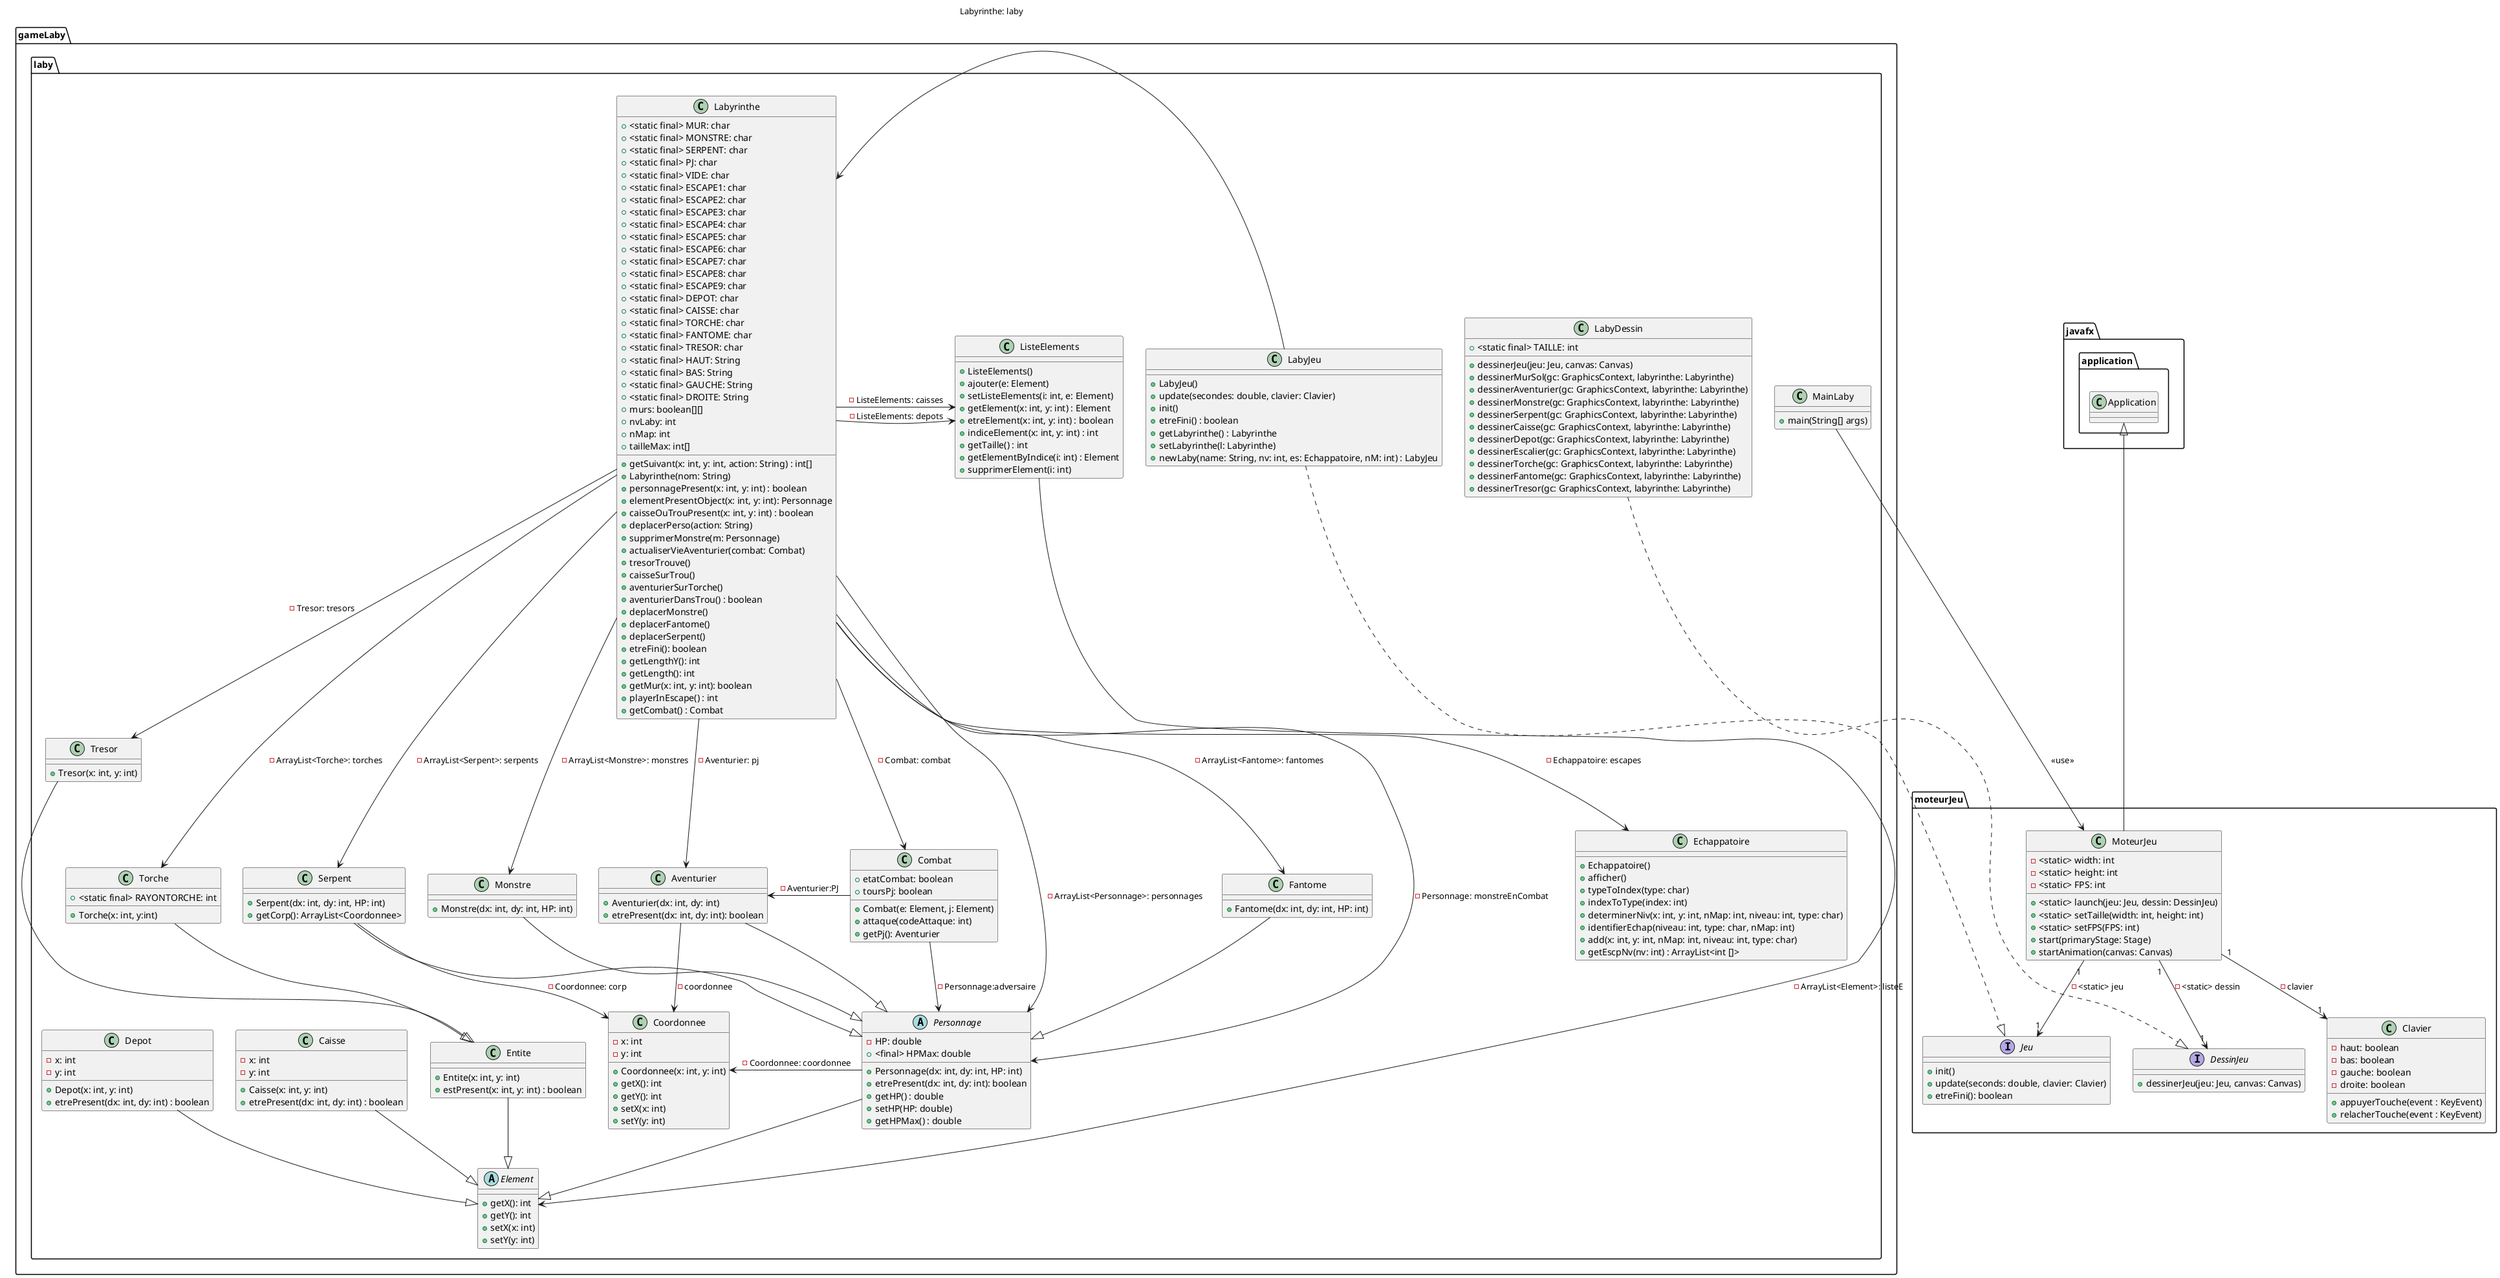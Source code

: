 @startuml

package javafx.application{
class Application{
}
}


package moteurJeu{

class MoteurJeu{
- <static> width: int
- <static> height: int
- <static> FPS: int
+ <static> launch(jeu: Jeu, dessin: DessinJeu)
+ <static> setTaille(width: int, height: int)
+ <static> setFPS(FPS: int)
+ start(primaryStage: Stage)
+ startAnimation(canvas: Canvas)
}

Application <|-- MoteurJeu



interface Jeu{
  + init()
  + update(seconds: double, clavier: Clavier)
  + etreFini(): boolean
}

MoteurJeu "1" --> "1" Jeu : - <static> jeu


interface DessinJeu{
  + dessinerJeu(jeu: Jeu, canvas: Canvas)
}

MoteurJeu "1" --> "1" DessinJeu : - <static> dessin

class Clavier {
  - haut: boolean
  - bas: boolean
  - gauche: boolean
  - droite: boolean
  + appuyerTouche(event : KeyEvent)
  + relacherTouche(event : KeyEvent)
}

MoteurJeu "1" --> "1" Clavier : - clavier
}


package gameLaby.laby{

class LabyDessin {
  + <static final> TAILLE: int
  + dessinerJeu(jeu: Jeu, canvas: Canvas)
  + dessinerMurSol(gc: GraphicsContext, labyrinthe: Labyrinthe)
  + dessinerAventurier(gc: GraphicsContext, labyrinthe: Labyrinthe)
  + dessinerMonstre(gc: GraphicsContext, labyrinthe: Labyrinthe)
  + dessinerSerpent(gc: GraphicsContext, labyrinthe: Labyrinthe)
  + dessinerCaisse(gc: GraphicsContext, labyrinthe: Labyrinthe)
  + dessinerDepot(gc: GraphicsContext, labyrinthe: Labyrinthe)
  + dessinerEscalier(gc: GraphicsContext, labyrinthe: Labyrinthe)
  + dessinerTorche(gc: GraphicsContext, labyrinthe: Labyrinthe)
  + dessinerFantome(gc: GraphicsContext, labyrinthe: Labyrinthe)
  + dessinerTresor(gc: GraphicsContext, labyrinthe: Labyrinthe)
}



class Aventurier {
  + Aventurier(dx: int, dy: int)
  + etrePresent(dx: int, dy: int): boolean
}

Aventurier --|> Personnage
Aventurier -> Coordonnee: -coordonnee


class Caisse {
  - x: int
  - y: int
  + Caisse(x: int, y: int)
  + etrePresent(dx: int, dy: int) : boolean
}

Caisse --|> Element


class Combat {
  + etatCombat: boolean
  + toursPj: boolean
  + Combat(e: Element, j: Element)
  + attaque(codeAttaque: int)
  + getPj(): Aventurier
}

Combat -> Aventurier: -Aventurier:PJ
Combat -> Personnage: -Personnage:adversaire


class Coordonnee {
  - x: int
  - y: int
  + Coordonnee(x: int, y: int)
  + getX(): int
  + getY(): int
  + setX(x: int)
  + setY(y: int)
}

class Depot {
  - x: int
  - y: int
  + Depot(x: int, y: int)
  + etrePresent(dx: int, dy: int) : boolean
}

Depot --|> Element


class Echappatoire {
  + Echappatoire()
  + afficher()
  + typeToIndex(type: char)
  + indexToType(index: int)
  + determinerNiv(x: int, y: int, nMap: int, niveau: int, type: char)
  + identifierEchap(niveau: int, type: char, nMap: int)
  + add(x: int, y: int, nMap: int, niveau: int, type: char)
  + getEscpNv(nv: int) : ArrayList<int []>
}

abstract class Element {
  + getX(): int
  + getY(): int
  + setX(x: int)
  + setY(y: int)
}

class Entite {
  + Entite(x: int, y: int)
  + estPresent(x: int, y: int) : boolean
}

Entite --|> Element


class Fantome {
  + Fantome(dx: int, dy: int, HP: int)
}

Fantome --|> Personnage


class LabyJeu {
  + LabyJeu()
  + update(secondes: double, clavier: Clavier)
  + init()
  + etreFini() : boolean
  + getLabyrinthe() : Labyrinthe
  + setLabyrinthe(l: Labyrinthe)
  + newLaby(name: String, nv: int, es: Echappatoire, nM: int) : LabyJeu
}

LabyJeu ..|> Jeu
LabyJeu -> Labyrinthe: Labyrinthe: laby


class Labyrinthe {
  + <static final> MUR: char
  + <static final> MONSTRE: char
  + <static final> SERPENT: char
  + <static final> PJ: char
  + <static final> VIDE: char
  + <static final> ESCAPE1: char
  + <static final> ESCAPE2: char
  + <static final> ESCAPE3: char
  + <static final> ESCAPE4: char
  + <static final> ESCAPE5: char
  + <static final> ESCAPE6: char
  + <static final> ESCAPE7: char
  + <static final> ESCAPE8: char
  + <static final> ESCAPE9: char
  + <static final> DEPOT: char
  + <static final> CAISSE: char
  + <static final> TORCHE: char
  + <static final> FANTOME: char
  + <static final> TRESOR: char
  + <static final> HAUT: String
  + <static final> BAS: String
  + <static final> GAUCHE: String
  + <static final> DROITE: String
  + murs: boolean[][]
  + nvLaby: int
  + nMap: int
  + tailleMax: int[]
  + getSuivant(x: int, y: int, action: String) : int[]
  + Labyrinthe(nom: String)
  + personnagePresent(x: int, y: int) : boolean
  + elementPresentObject(x: int, y: int): Personnage
  + caisseOuTrouPresent(x: int, y: int) : boolean
  + deplacerPerso(action: String)
  + supprimerMonstre(m: Personnage)
  + actualiserVieAventurier(combat: Combat)
  + tresorTrouve()
  + caisseSurTrou()
  + aventurierSurTorche()
  + aventurierDansTrou() : boolean
  + deplacerMonstre()
  + deplacerFantome()
  + deplacerSerpent()
  + etreFini(): boolean
  + getLengthY(): int
  + getLength(): int
  + getMur(x: int, y: int): boolean
  + playerInEscape() : int
  + getCombat() : Combat
}
Labyrinthe --> Serpent: -ArrayList<Serpent>: serpents
Labyrinthe --> Monstre: -ArrayList<Monstre>: monstres
Labyrinthe --> Personnage: -ArrayList<Personnage>: personnages
Labyrinthe --> Echappatoire: -Echappatoire: escapes
Labyrinthe -> ListeElements: -ListeElements: depots
Labyrinthe -> ListeElements: -ListeElements: caisses
Labyrinthe --> Torche: -ArrayList<Torche>: torches
Labyrinthe --> Fantome: -ArrayList<Fantome>: fantomes
Labyrinthe --> Combat: -Combat: combat
Labyrinthe --> Personnage: -Personnage: monstreEnCombat
Labyrinthe -> Tresor: -Tresor: tresors


class ListeElements {
  + ListeElements()
  + ajouter(e: Element)
  + setListeElements(i: int, e: Element)
  + getElement(x: int, y: int) : Element
  + etreElement(x: int, y: int) : boolean
  + indiceElement(x: int, y: int) : int
  + getTaille() : int
  + getElementByIndice(i: int) : Element
  + supprimerElement(i: int)
}

ListeElements -> Element: -ArrayList<Element>: listeE

class Monstre {
  + Monstre(dx: int, dy: int, HP: int)
}

Monstre --|> Personnage


abstract class Personnage {
  - HP: double
  + <final> HPMax: double
  + Personnage(dx: int, dy: int, HP: int)
  + etrePresent(dx: int, dy: int): boolean
  + getHP() : double
  + setHP(HP: double)
  + getHPMax() : double
}

Personnage --|> Element
Personnage -> Coordonnee: -Coordonnee: coordonnee


class Serpent {
  + Serpent(dx: int, dy: int, HP: int)
  + getCorp(): ArrayList<Coordonnee>
}

Serpent --|> Personnage
Serpent -> Coordonnee: -Coordonnee: corp


class Torche {
  + <static final> RAYONTORCHE: int
  + Torche(x: int, y:int)
}

Torche --|> Entite


class Tresor {
  + Tresor(x: int, y: int)
}

Tresor --|> Entite


class MainLaby{
+ main(String[] args)
}

MainLaby --> MoteurJeu : <<use>>
LabyDessin ..|> DessinJeu
Labyrinthe --> Aventurier: -Aventurier: pj
@enduml
